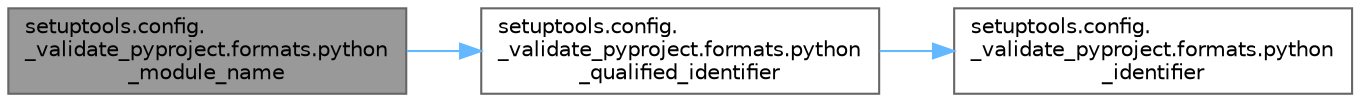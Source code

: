 digraph "setuptools.config._validate_pyproject.formats.python_module_name"
{
 // LATEX_PDF_SIZE
  bgcolor="transparent";
  edge [fontname=Helvetica,fontsize=10,labelfontname=Helvetica,labelfontsize=10];
  node [fontname=Helvetica,fontsize=10,shape=box,height=0.2,width=0.4];
  rankdir="LR";
  Node1 [id="Node000001",label="setuptools.config.\l_validate_pyproject.formats.python\l_module_name",height=0.2,width=0.4,color="gray40", fillcolor="grey60", style="filled", fontcolor="black",tooltip=" "];
  Node1 -> Node2 [id="edge1_Node000001_Node000002",color="steelblue1",style="solid",tooltip=" "];
  Node2 [id="Node000002",label="setuptools.config.\l_validate_pyproject.formats.python\l_qualified_identifier",height=0.2,width=0.4,color="grey40", fillcolor="white", style="filled",URL="$namespacesetuptools_1_1config_1_1__validate__pyproject_1_1formats.html#a0a8794f1ef3471eb2586112e40fc4bae",tooltip=" "];
  Node2 -> Node3 [id="edge2_Node000002_Node000003",color="steelblue1",style="solid",tooltip=" "];
  Node3 [id="Node000003",label="setuptools.config.\l_validate_pyproject.formats.python\l_identifier",height=0.2,width=0.4,color="grey40", fillcolor="white", style="filled",URL="$namespacesetuptools_1_1config_1_1__validate__pyproject_1_1formats.html#a1e1e14379790ce1cc70256e5c14d1d7c",tooltip=" "];
}
